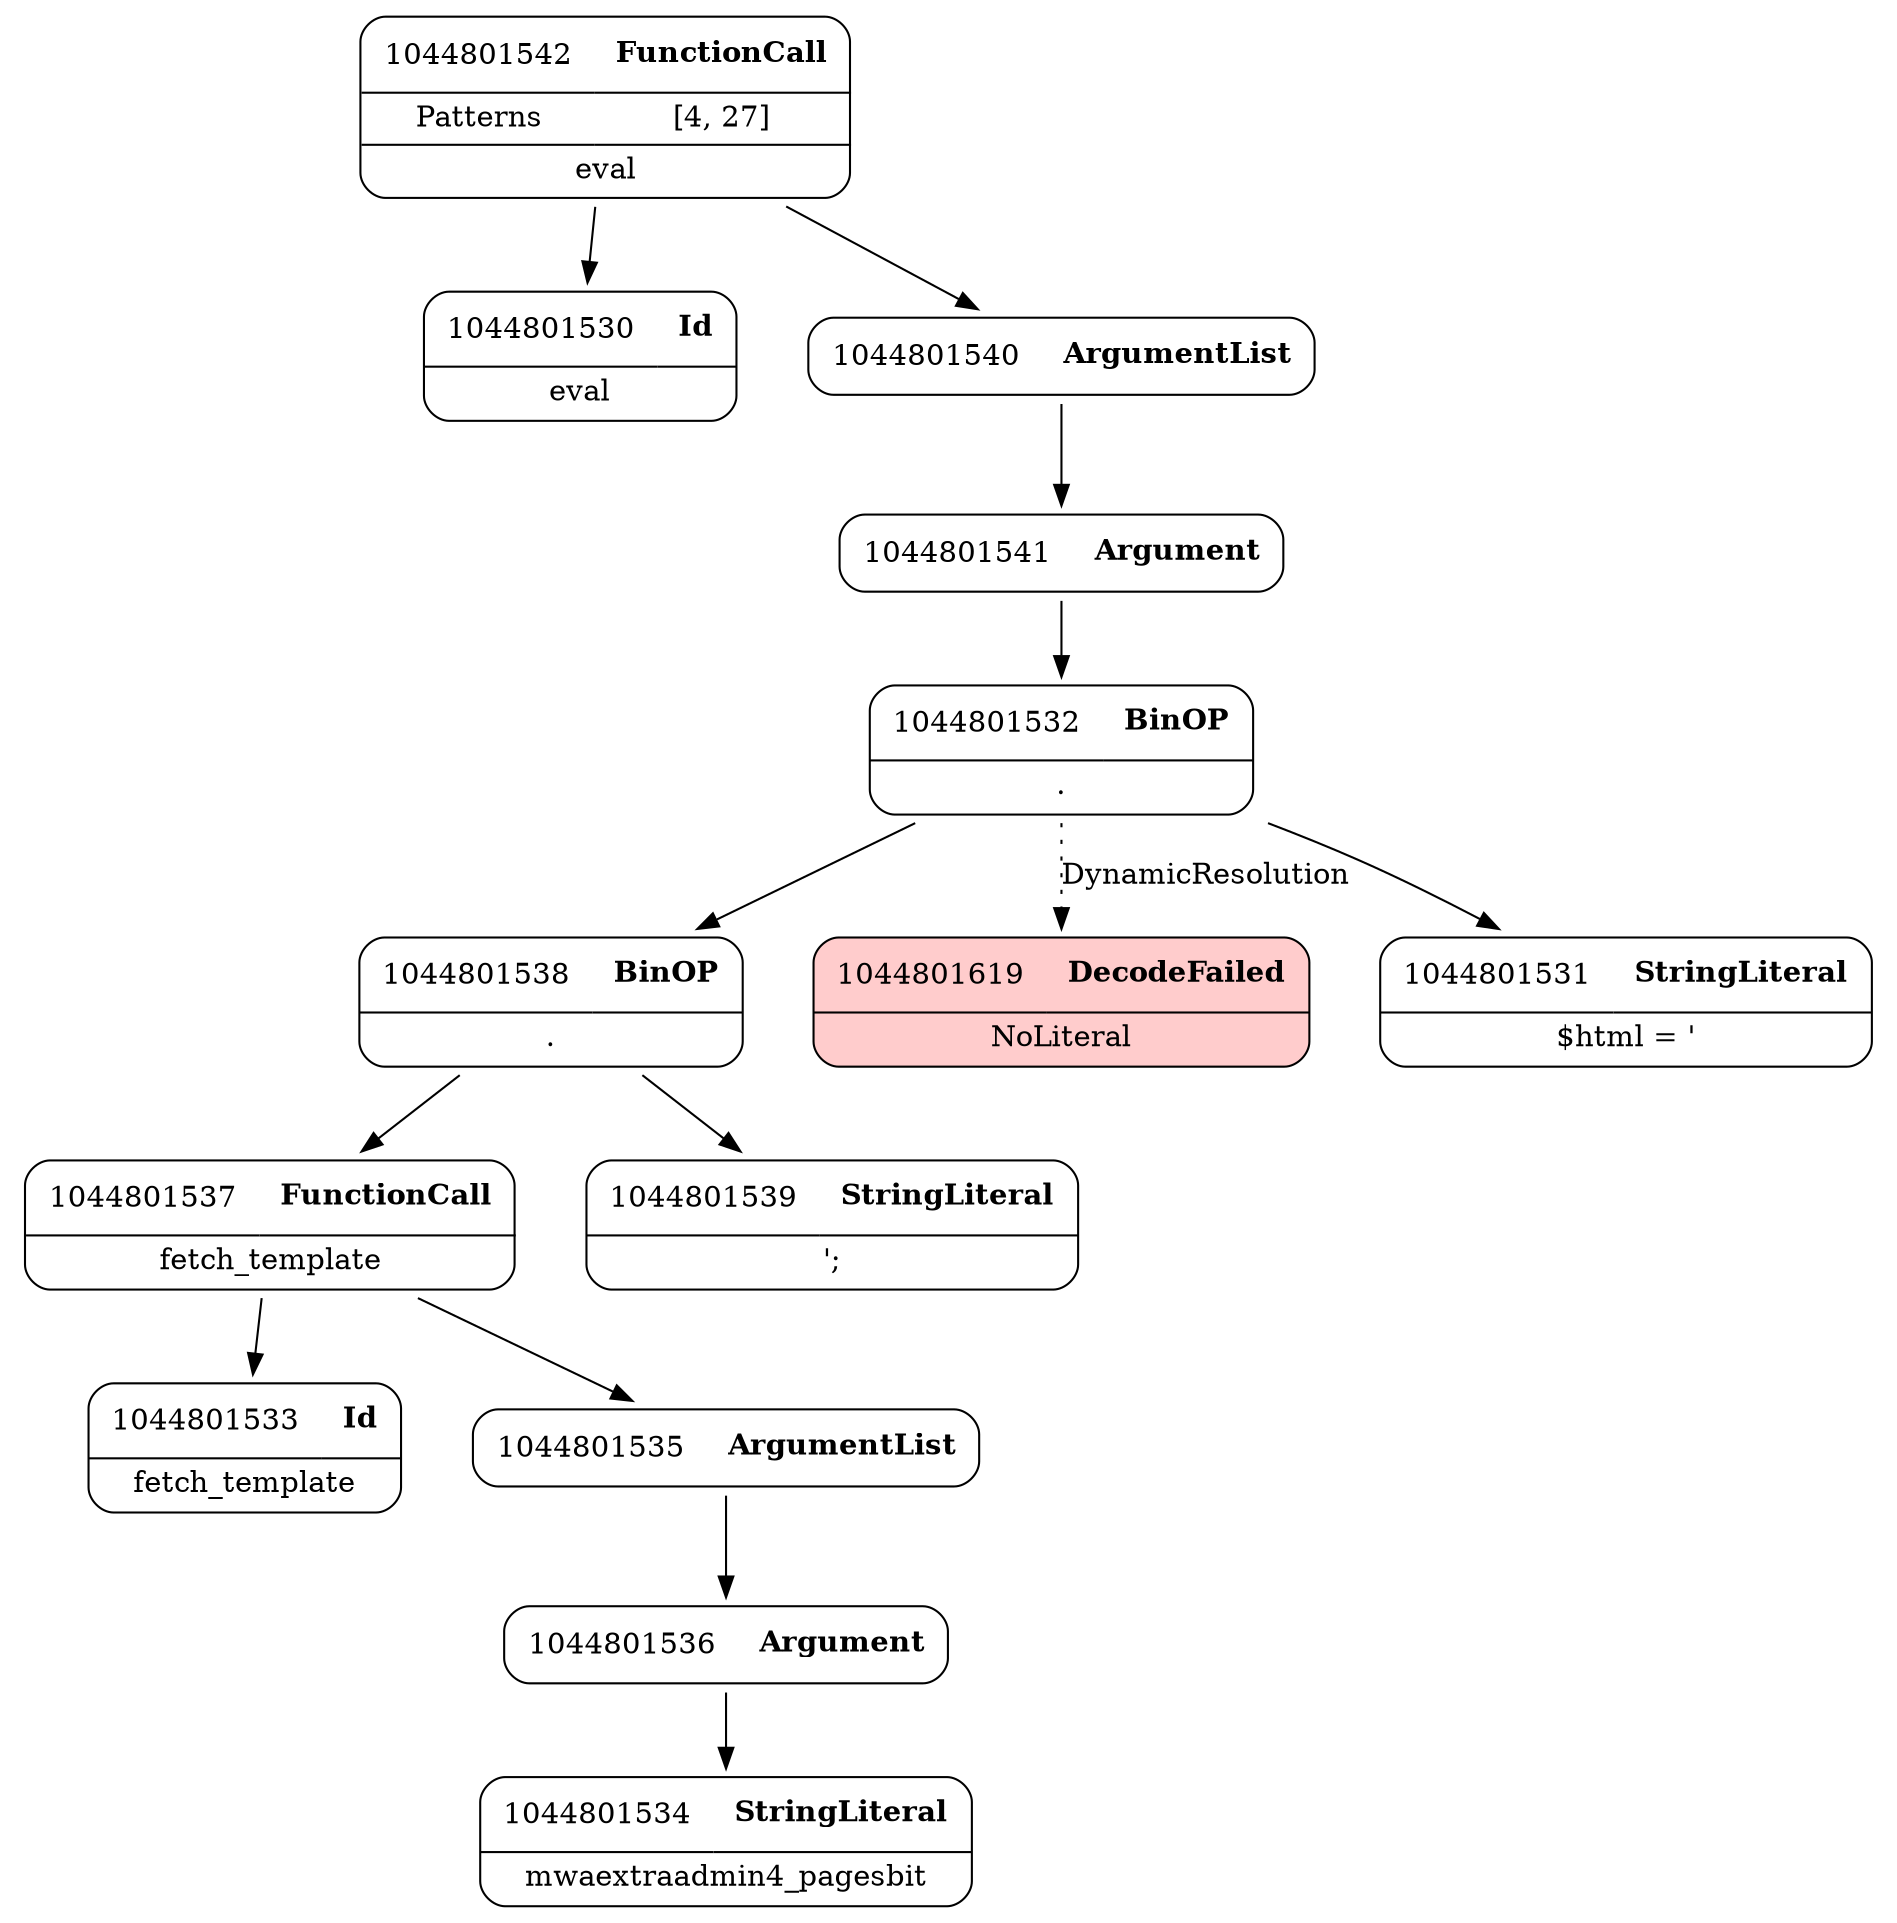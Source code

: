 digraph ast {
node [shape=none];
1044801542 [label=<<TABLE border='1' cellspacing='0' cellpadding='10' style='rounded' ><TR><TD border='0'>1044801542</TD><TD border='0'><B>FunctionCall</B></TD></TR><HR/><TR><TD border='0' cellpadding='5'>Patterns</TD><TD border='0' cellpadding='5'>[4, 27]</TD></TR><HR/><TR><TD border='0' cellpadding='5' colspan='2'>eval</TD></TR></TABLE>>];
1044801542 -> 1044801530 [weight=2];
1044801542 -> 1044801540 [weight=2];
1044801540 [label=<<TABLE border='1' cellspacing='0' cellpadding='10' style='rounded' ><TR><TD border='0'>1044801540</TD><TD border='0'><B>ArgumentList</B></TD></TR></TABLE>>];
1044801540 -> 1044801541 [weight=2];
1044801541 [label=<<TABLE border='1' cellspacing='0' cellpadding='10' style='rounded' ><TR><TD border='0'>1044801541</TD><TD border='0'><B>Argument</B></TD></TR></TABLE>>];
1044801541 -> 1044801532 [weight=2];
1044801538 [label=<<TABLE border='1' cellspacing='0' cellpadding='10' style='rounded' ><TR><TD border='0'>1044801538</TD><TD border='0'><B>BinOP</B></TD></TR><HR/><TR><TD border='0' cellpadding='5' colspan='2'>.</TD></TR></TABLE>>];
1044801538 -> 1044801537 [weight=2];
1044801538 -> 1044801539 [weight=2];
1044801539 [label=<<TABLE border='1' cellspacing='0' cellpadding='10' style='rounded' ><TR><TD border='0'>1044801539</TD><TD border='0'><B>StringLiteral</B></TD></TR><HR/><TR><TD border='0' cellpadding='5' colspan='2'>';</TD></TR></TABLE>>];
1044801536 [label=<<TABLE border='1' cellspacing='0' cellpadding='10' style='rounded' ><TR><TD border='0'>1044801536</TD><TD border='0'><B>Argument</B></TD></TR></TABLE>>];
1044801536 -> 1044801534 [weight=2];
1044801537 [label=<<TABLE border='1' cellspacing='0' cellpadding='10' style='rounded' ><TR><TD border='0'>1044801537</TD><TD border='0'><B>FunctionCall</B></TD></TR><HR/><TR><TD border='0' cellpadding='5' colspan='2'>fetch_template</TD></TR></TABLE>>];
1044801537 -> 1044801533 [weight=2];
1044801537 -> 1044801535 [weight=2];
1044801619 [label=<<TABLE border='1' cellspacing='0' cellpadding='10' style='rounded' bgcolor='#FFCCCC' ><TR><TD border='0'>1044801619</TD><TD border='0'><B>DecodeFailed</B></TD></TR><HR/><TR><TD border='0' cellpadding='5' colspan='2'>NoLiteral</TD></TR></TABLE>>];
1044801534 [label=<<TABLE border='1' cellspacing='0' cellpadding='10' style='rounded' ><TR><TD border='0'>1044801534</TD><TD border='0'><B>StringLiteral</B></TD></TR><HR/><TR><TD border='0' cellpadding='5' colspan='2'>mwaextraadmin4_pagesbit</TD></TR></TABLE>>];
1044801535 [label=<<TABLE border='1' cellspacing='0' cellpadding='10' style='rounded' ><TR><TD border='0'>1044801535</TD><TD border='0'><B>ArgumentList</B></TD></TR></TABLE>>];
1044801535 -> 1044801536 [weight=2];
1044801532 [label=<<TABLE border='1' cellspacing='0' cellpadding='10' style='rounded' ><TR><TD border='0'>1044801532</TD><TD border='0'><B>BinOP</B></TD></TR><HR/><TR><TD border='0' cellpadding='5' colspan='2'>.</TD></TR></TABLE>>];
1044801532 -> 1044801531 [weight=2];
1044801532 -> 1044801538 [weight=2];
1044801532 -> 1044801619 [style=dotted,label=DynamicResolution];
1044801533 [label=<<TABLE border='1' cellspacing='0' cellpadding='10' style='rounded' ><TR><TD border='0'>1044801533</TD><TD border='0'><B>Id</B></TD></TR><HR/><TR><TD border='0' cellpadding='5' colspan='2'>fetch_template</TD></TR></TABLE>>];
1044801530 [label=<<TABLE border='1' cellspacing='0' cellpadding='10' style='rounded' ><TR><TD border='0'>1044801530</TD><TD border='0'><B>Id</B></TD></TR><HR/><TR><TD border='0' cellpadding='5' colspan='2'>eval</TD></TR></TABLE>>];
1044801531 [label=<<TABLE border='1' cellspacing='0' cellpadding='10' style='rounded' ><TR><TD border='0'>1044801531</TD><TD border='0'><B>StringLiteral</B></TD></TR><HR/><TR><TD border='0' cellpadding='5' colspan='2'>$html = '</TD></TR></TABLE>>];
}
